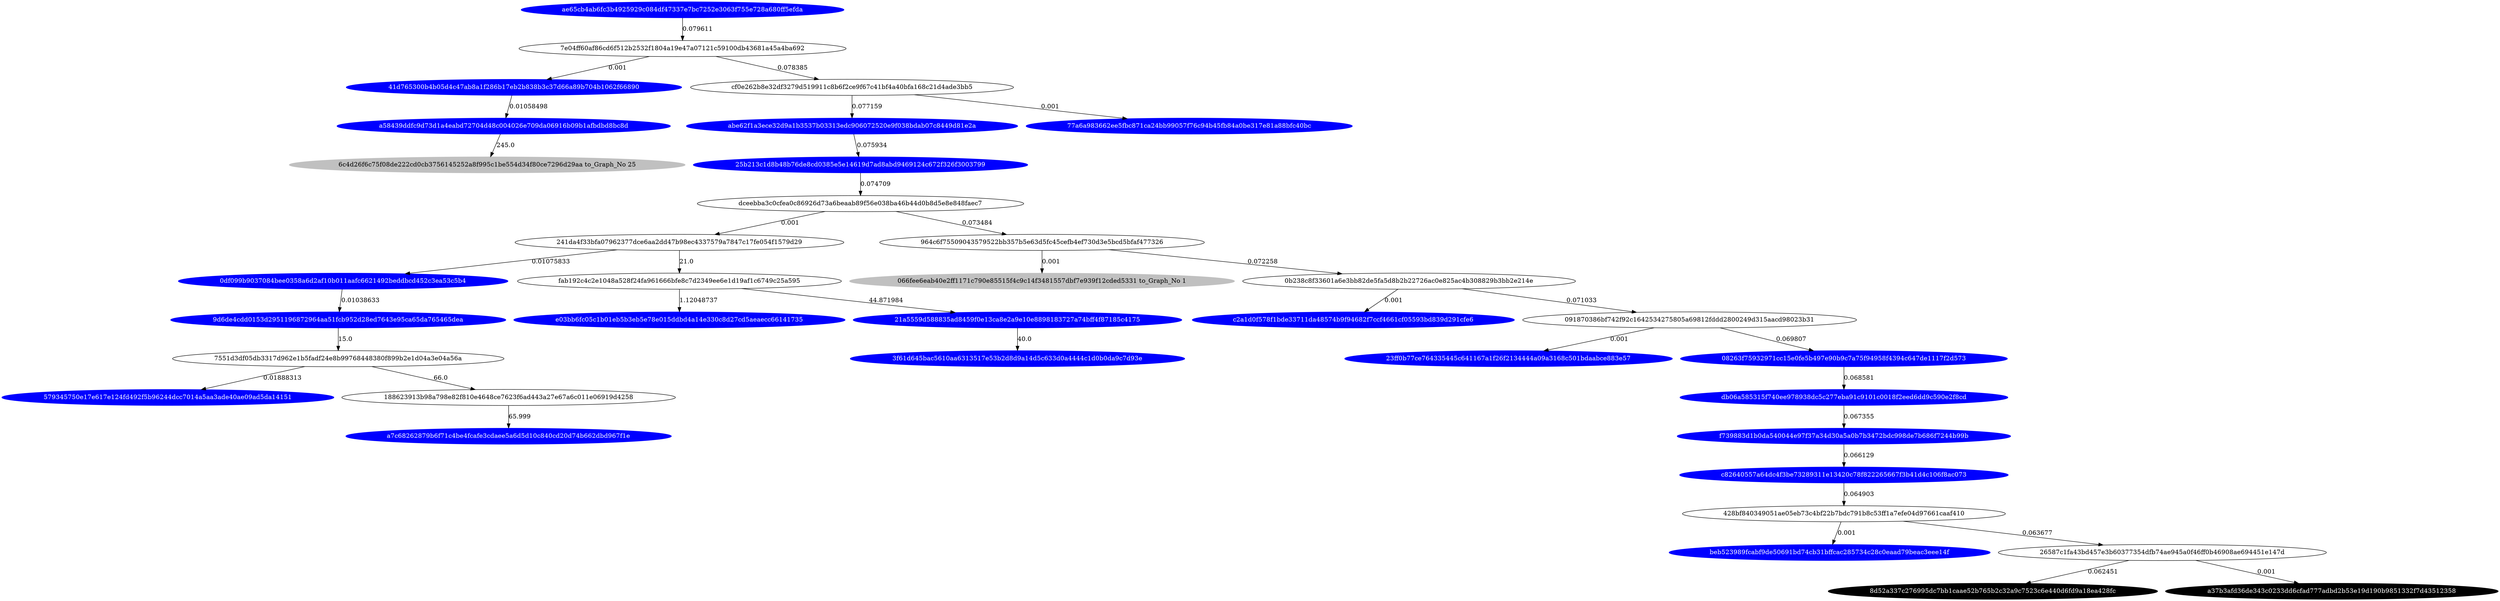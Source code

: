 digraph G{rankdir=TB;layout=dot;
"ae65cb4ab6fc3b4925929c084df47337e7bc7252e3063f755e728a680ff5efda" [style="solid,filled",color=blue,fontcolor=white];
"c2a1d0f578f1bde33711da48574b9f94682f7ccf4661cf05593bd839d291cfe6" [style="solid,filled",color=blue,fontcolor=white];
"41d765300b4b05d4c47ab8a1f286b17eb2b838b3c37d66a89b704b1062f66890" [style="solid,filled",color=blue,fontcolor=white];
"23ff0b77ce764335445c641167a1f26f2134444a09a3168c501bdaabce883e57" [style="solid,filled",color=blue,fontcolor=white];
"9d6de4cdd0153d2951196872964aa51fcb952d28ed7643e95ca65da765465dea" [style="solid,filled",color=blue,fontcolor=white];
"abe62f1a3ece32d9a1b3537b03313edc906072520e9f038bdab07c8449d81e2a" [style="solid,filled",color=blue,fontcolor=white];
"e03bb6fc05c1b01eb5b3eb5e78e015ddbd4a14e330c8d27cd5aeaecc66141735" [style="solid,filled",color=blue,fontcolor=white];
"066fee6eab40e2ff1171c790e85515f4c9c14f3481557dbf7e939f12cded5331" [style="solid,filled",color=gray,fontcolor=black,label= "066fee6eab40e2ff1171c790e85515f4c9c14f3481557dbf7e939f12cded5331 to_Graph_No 1"];
"a7c68262879b6f71c4be4fcafe3cdaee5a6d5d10c840cd20d74b662dbd967f1e" [style="solid,filled",color=blue,fontcolor=white];
"21a5559d588835ad8459f0e13ca8e2a9e10e8898183727a74bff4f87185c4175" [style="solid,filled",color=blue,fontcolor=white];
"77a6a983662ee5fbc871ca24bb99057f76c94b45fb84a0be317e81a88bfc40bc" [style="solid,filled",color=blue,fontcolor=white];
"25b213c1d8b48b76de8cd0385e5e14619d7ad8abd9469124c672f326f3003799" [style="solid,filled",color=blue,fontcolor=white];
"a58439ddfc9d73d1a4eabd72704d48c004026e709da06916b09b1afbdbd8bc8d" [style="solid,filled",color=blue,fontcolor=white];
"3f61d645bac5610aa6313517e53b2d8d9a14d5c633d0a4444c1d0b0da9c7d93e" [style="solid,filled",color=blue,fontcolor=white];
"c82640557a64dc4f3be73289311e13420c78f822265667f3b41d4c106f8ac073" [style="solid,filled",color=blue,fontcolor=white];
"8d52a337c276995dc7bb1caae52b765b2c32a9c7523c6e440d6fd9a18ea428fc" [style="solid,filled",color=black,fontcolor=white];
"f739883d1b0da540044e97f37a34d30a5a0b7b3472bdc998de7b686f7244b99b" [style="solid,filled",color=blue,fontcolor=white];
"beb523989fcabf9de50691bd74cb31bffcac285734c28c0eaad79beac3eee14f" [style="solid,filled",color=blue,fontcolor=white];
"08263f75932971cc15e0fe5b497e90b9c7a75f94958f4394c647de1117f2d573" [style="solid,filled",color=blue,fontcolor=white];
"6c4d26f6c75f08de222cd0cb3756145252a8f995c1be554d34f80ce7296d29aa" [style="solid,filled",color=gray,fontcolor=black,label= "6c4d26f6c75f08de222cd0cb3756145252a8f995c1be554d34f80ce7296d29aa to_Graph_No 25"];
"a37b3afd36de343c0233dd6cfad777adbd2b53e19d190b9851332f7d43512358" [style="solid,filled",color=black,fontcolor=white];
"db06a585315f740ee978938dc5c277eba91c9101c0018f2eed6dd9c590e2f8cd" [style="solid,filled",color=blue,fontcolor=white];
"0df099b9037084bee0358a6d2af10b011aafc6621492beddbcd452c3ea53c5b4" [style="solid,filled",color=blue,fontcolor=white];
"579345750e17e617e124fd492f5b96244dcc7014a5aa3ade40ae09ad5da14151" [style="solid,filled",color=blue,fontcolor=white];
"0df099b9037084bee0358a6d2af10b011aafc6621492beddbcd452c3ea53c5b4" -> "9d6de4cdd0153d2951196872964aa51fcb952d28ed7643e95ca65da765465dea" [label=0.01038633];
"cf0e262b8e32df3279d519911c8b6f2ce9f67c41bf4a40bfa168c21d4ade3bb5" -> "77a6a983662ee5fbc871ca24bb99057f76c94b45fb84a0be317e81a88bfc40bc" [label=0.001];
"188623913b98a798e82f810e4648ce7623f6ad443a27e67a6c011e06919d4258" -> "a7c68262879b6f71c4be4fcafe3cdaee5a6d5d10c840cd20d74b662dbd967f1e" [label=65.999];
"091870386bf742f92c1642534275805a69812fddd2800249d315aacd98023b31" -> "23ff0b77ce764335445c641167a1f26f2134444a09a3168c501bdaabce883e57" [label=0.001];
"c82640557a64dc4f3be73289311e13420c78f822265667f3b41d4c106f8ac073" -> "428bf840349051ae05eb73c4bf22b7bdc791b8c53ff1a7efe04d97661caaf410" [label=0.064903];
"0b238c8f33601a6e3bb82de5fa5d8b2b22726ac0e825ac4b308829b3bb2e214e" -> "091870386bf742f92c1642534275805a69812fddd2800249d315aacd98023b31" [label=0.071033];
"25b213c1d8b48b76de8cd0385e5e14619d7ad8abd9469124c672f326f3003799" -> "dceebba3c0cfea0c86926d73a6beaab89f56e038ba46b44d0b8d5e8e848faec7" [label=0.074709];
"0b238c8f33601a6e3bb82de5fa5d8b2b22726ac0e825ac4b308829b3bb2e214e" -> "c2a1d0f578f1bde33711da48574b9f94682f7ccf4661cf05593bd839d291cfe6" [label=0.001];
"9d6de4cdd0153d2951196872964aa51fcb952d28ed7643e95ca65da765465dea" -> "7551d3df05db3317d962e1b5fadf24e8b99768448380f899b2e1d04a3e04a56a" [label=15.0];
"7e04ff60af86cd6f512b2532f1804a19e47a07121c59100db43681a45a4ba692" -> "41d765300b4b05d4c47ab8a1f286b17eb2b838b3c37d66a89b704b1062f66890" [label=0.001];
"ae65cb4ab6fc3b4925929c084df47337e7bc7252e3063f755e728a680ff5efda" -> "7e04ff60af86cd6f512b2532f1804a19e47a07121c59100db43681a45a4ba692" [label=0.079611];
"241da4f33bfa07962377dce6aa2dd47b98ec4337579a7847c17fe054f1579d29" -> "fab192c4c2e1048a528f24fa961666bfe8c7d2349ee6e1d19af1c6749c25a595" [label=21.0];
"26587c1fa43bd457e3b60377354dfb74ae945a0f46ff0b46908ae694451e147d" -> "a37b3afd36de343c0233dd6cfad777adbd2b53e19d190b9851332f7d43512358" [label=0.001];
"41d765300b4b05d4c47ab8a1f286b17eb2b838b3c37d66a89b704b1062f66890" -> "a58439ddfc9d73d1a4eabd72704d48c004026e709da06916b09b1afbdbd8bc8d" [label=0.01058498];
"428bf840349051ae05eb73c4bf22b7bdc791b8c53ff1a7efe04d97661caaf410" -> "26587c1fa43bd457e3b60377354dfb74ae945a0f46ff0b46908ae694451e147d" [label=0.063677];
"091870386bf742f92c1642534275805a69812fddd2800249d315aacd98023b31" -> "08263f75932971cc15e0fe5b497e90b9c7a75f94958f4394c647de1117f2d573" [label=0.069807];
"08263f75932971cc15e0fe5b497e90b9c7a75f94958f4394c647de1117f2d573" -> "db06a585315f740ee978938dc5c277eba91c9101c0018f2eed6dd9c590e2f8cd" [label=0.068581];
"abe62f1a3ece32d9a1b3537b03313edc906072520e9f038bdab07c8449d81e2a" -> "25b213c1d8b48b76de8cd0385e5e14619d7ad8abd9469124c672f326f3003799" [label=0.075934];
"7551d3df05db3317d962e1b5fadf24e8b99768448380f899b2e1d04a3e04a56a" -> "188623913b98a798e82f810e4648ce7623f6ad443a27e67a6c011e06919d4258" [label=66.0];
"21a5559d588835ad8459f0e13ca8e2a9e10e8898183727a74bff4f87185c4175" -> "3f61d645bac5610aa6313517e53b2d8d9a14d5c633d0a4444c1d0b0da9c7d93e" [label=40.0];
"964c6f75509043579522bb357b5e63d5fc45cefb4ef730d3e5bcd5bfaf477326" -> "0b238c8f33601a6e3bb82de5fa5d8b2b22726ac0e825ac4b308829b3bb2e214e" [label=0.072258];
"a58439ddfc9d73d1a4eabd72704d48c004026e709da06916b09b1afbdbd8bc8d" -> "6c4d26f6c75f08de222cd0cb3756145252a8f995c1be554d34f80ce7296d29aa" [label=245.0];
"7551d3df05db3317d962e1b5fadf24e8b99768448380f899b2e1d04a3e04a56a" -> "579345750e17e617e124fd492f5b96244dcc7014a5aa3ade40ae09ad5da14151" [label=0.01888313];
"cf0e262b8e32df3279d519911c8b6f2ce9f67c41bf4a40bfa168c21d4ade3bb5" -> "abe62f1a3ece32d9a1b3537b03313edc906072520e9f038bdab07c8449d81e2a" [label=0.077159];
"dceebba3c0cfea0c86926d73a6beaab89f56e038ba46b44d0b8d5e8e848faec7" -> "241da4f33bfa07962377dce6aa2dd47b98ec4337579a7847c17fe054f1579d29" [label=0.001];
"fab192c4c2e1048a528f24fa961666bfe8c7d2349ee6e1d19af1c6749c25a595" -> "21a5559d588835ad8459f0e13ca8e2a9e10e8898183727a74bff4f87185c4175" [label=44.871984];
"428bf840349051ae05eb73c4bf22b7bdc791b8c53ff1a7efe04d97661caaf410" -> "beb523989fcabf9de50691bd74cb31bffcac285734c28c0eaad79beac3eee14f" [label=0.001];
"26587c1fa43bd457e3b60377354dfb74ae945a0f46ff0b46908ae694451e147d" -> "8d52a337c276995dc7bb1caae52b765b2c32a9c7523c6e440d6fd9a18ea428fc" [label=0.062451];
"7e04ff60af86cd6f512b2532f1804a19e47a07121c59100db43681a45a4ba692" -> "cf0e262b8e32df3279d519911c8b6f2ce9f67c41bf4a40bfa168c21d4ade3bb5" [label=0.078385];
"fab192c4c2e1048a528f24fa961666bfe8c7d2349ee6e1d19af1c6749c25a595" -> "e03bb6fc05c1b01eb5b3eb5e78e015ddbd4a14e330c8d27cd5aeaecc66141735" [label=1.12048737];
"f739883d1b0da540044e97f37a34d30a5a0b7b3472bdc998de7b686f7244b99b" -> "c82640557a64dc4f3be73289311e13420c78f822265667f3b41d4c106f8ac073" [label=0.066129];
"dceebba3c0cfea0c86926d73a6beaab89f56e038ba46b44d0b8d5e8e848faec7" -> "964c6f75509043579522bb357b5e63d5fc45cefb4ef730d3e5bcd5bfaf477326" [label=0.073484];
"db06a585315f740ee978938dc5c277eba91c9101c0018f2eed6dd9c590e2f8cd" -> "f739883d1b0da540044e97f37a34d30a5a0b7b3472bdc998de7b686f7244b99b" [label=0.067355];
"241da4f33bfa07962377dce6aa2dd47b98ec4337579a7847c17fe054f1579d29" -> "0df099b9037084bee0358a6d2af10b011aafc6621492beddbcd452c3ea53c5b4" [label=0.01075833];
"964c6f75509043579522bb357b5e63d5fc45cefb4ef730d3e5bcd5bfaf477326" -> "066fee6eab40e2ff1171c790e85515f4c9c14f3481557dbf7e939f12cded5331" [label=0.001];
}